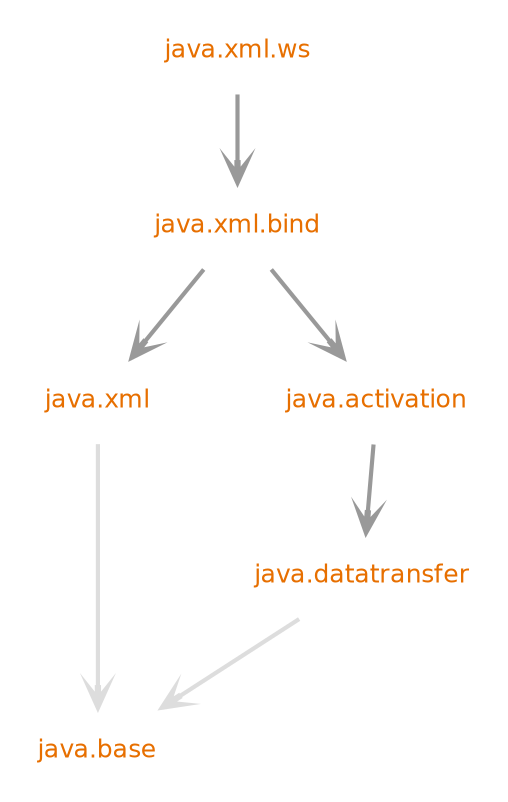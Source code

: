 digraph "java.xml.ws" {
  nodesep=.5;
  ranksep=0.600000;
  pencolor=transparent;
  node [shape=plaintext, fontcolor="#000000", fontname="DejaVuSans", fontsize=12, margin=".2,.2"];
  edge [penwidth=2, color="#999999", arrowhead=open, arrowsize=1];
  {rank=same "java.xml"}
  {rank=same "java.xml.ws"}
  {rank=same "java.xml.bind"}
  subgraph se {
  "java.activation" [fontcolor="#e76f00", group=java];
  "java.base" [fontcolor="#e76f00", group=java];
  "java.datatransfer" [fontcolor="#e76f00", group=java];
  "java.xml" [fontcolor="#e76f00", group=java];
  "java.xml.bind" [fontcolor="#e76f00", group=java];
  "java.xml.ws" [fontcolor="#e76f00", group=java];
  }
  subgraph jdk {
  }
  "java.activation" -> "java.datatransfer" [weight=10];
  "java.datatransfer" -> "java.base" [color="#dddddd", weight=10];
  "java.xml" -> "java.base" [color="#dddddd", weight=10000];
  "java.xml.bind" -> "java.activation" [weight=10];
  "java.xml.bind" -> "java.xml" [weight=10];
  "java.xml.ws" -> "java.xml.bind" [weight=10];
}
